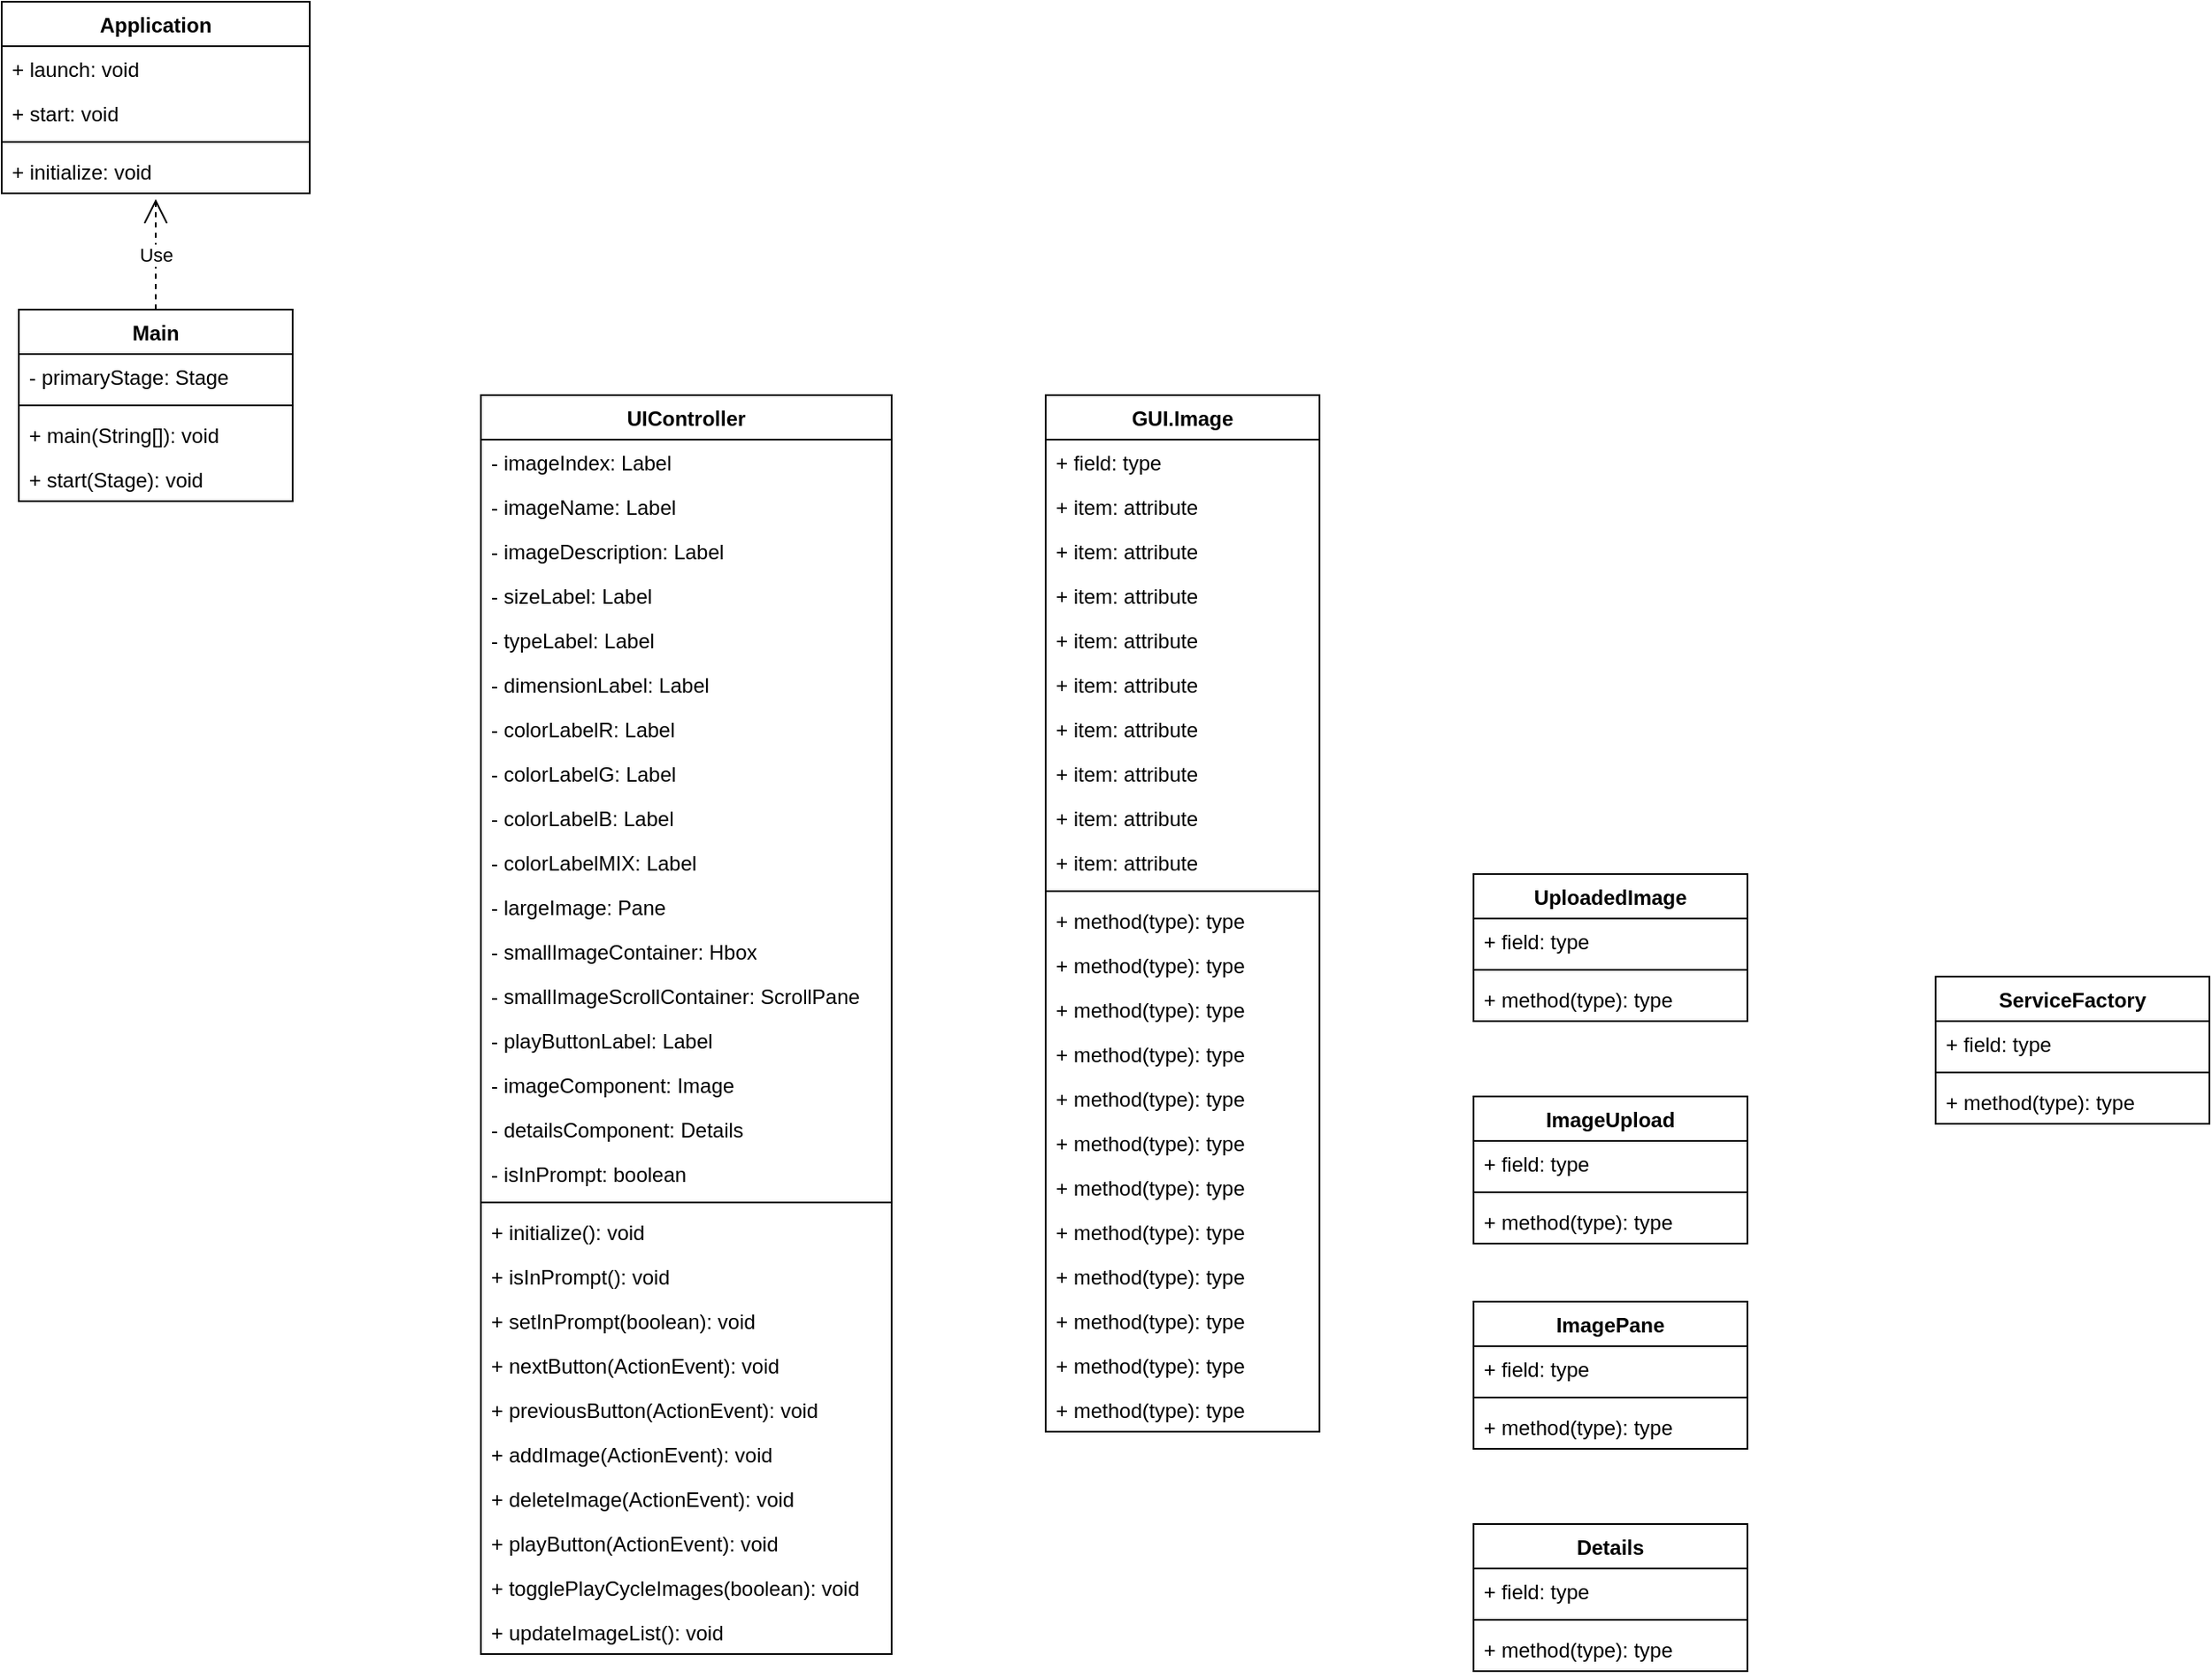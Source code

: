 <mxfile version="24.0.4" type="device">
  <diagram name="Page-1" id="onzbbAfy6-jw-FBBNRGV">
    <mxGraphModel dx="1593" dy="929" grid="1" gridSize="10" guides="1" tooltips="1" connect="1" arrows="1" fold="1" page="1" pageScale="1" pageWidth="2527" pageHeight="2169" math="0" shadow="0">
      <root>
        <mxCell id="0" />
        <mxCell id="1" parent="0" />
        <mxCell id="I33jPikv9vsH5OZ0fA4f-9" value="Application" style="swimlane;fontStyle=1;align=center;verticalAlign=top;childLayout=stackLayout;horizontal=1;startSize=26;horizontalStack=0;resizeParent=1;resizeParentMax=0;resizeLast=0;collapsible=1;marginBottom=0;whiteSpace=wrap;html=1;" parent="1" vertex="1">
          <mxGeometry x="150" y="70" width="180" height="112" as="geometry" />
        </mxCell>
        <mxCell id="I33jPikv9vsH5OZ0fA4f-10" value="+ launch: void" style="text;strokeColor=none;fillColor=none;align=left;verticalAlign=top;spacingLeft=4;spacingRight=4;overflow=hidden;rotatable=0;points=[[0,0.5],[1,0.5]];portConstraint=eastwest;whiteSpace=wrap;html=1;" parent="I33jPikv9vsH5OZ0fA4f-9" vertex="1">
          <mxGeometry y="26" width="180" height="26" as="geometry" />
        </mxCell>
        <mxCell id="I33jPikv9vsH5OZ0fA4f-18" value="+ start: void" style="text;strokeColor=none;fillColor=none;align=left;verticalAlign=top;spacingLeft=4;spacingRight=4;overflow=hidden;rotatable=0;points=[[0,0.5],[1,0.5]];portConstraint=eastwest;whiteSpace=wrap;html=1;" parent="I33jPikv9vsH5OZ0fA4f-9" vertex="1">
          <mxGeometry y="52" width="180" height="26" as="geometry" />
        </mxCell>
        <mxCell id="I33jPikv9vsH5OZ0fA4f-11" value="" style="line;strokeWidth=1;fillColor=none;align=left;verticalAlign=middle;spacingTop=-1;spacingLeft=3;spacingRight=3;rotatable=0;labelPosition=right;points=[];portConstraint=eastwest;strokeColor=inherit;" parent="I33jPikv9vsH5OZ0fA4f-9" vertex="1">
          <mxGeometry y="78" width="180" height="8" as="geometry" />
        </mxCell>
        <mxCell id="I33jPikv9vsH5OZ0fA4f-12" value="+ initialize: void" style="text;strokeColor=none;fillColor=none;align=left;verticalAlign=top;spacingLeft=4;spacingRight=4;overflow=hidden;rotatable=0;points=[[0,0.5],[1,0.5]];portConstraint=eastwest;whiteSpace=wrap;html=1;strokeWidth=1;" parent="I33jPikv9vsH5OZ0fA4f-9" vertex="1">
          <mxGeometry y="86" width="180" height="26" as="geometry" />
        </mxCell>
        <mxCell id="I33jPikv9vsH5OZ0fA4f-13" value="Main" style="swimlane;fontStyle=1;align=center;verticalAlign=top;childLayout=stackLayout;horizontal=1;startSize=26;horizontalStack=0;resizeParent=1;resizeParentMax=0;resizeLast=0;collapsible=1;marginBottom=0;whiteSpace=wrap;html=1;" parent="1" vertex="1">
          <mxGeometry x="160" y="250" width="160" height="112" as="geometry" />
        </mxCell>
        <mxCell id="I33jPikv9vsH5OZ0fA4f-21" value="Use" style="endArrow=open;endSize=12;dashed=1;html=1;rounded=0;entryX=0.5;entryY=1.128;entryDx=0;entryDy=0;entryPerimeter=0;" parent="I33jPikv9vsH5OZ0fA4f-13" target="I33jPikv9vsH5OZ0fA4f-12" edge="1">
          <mxGeometry width="160" relative="1" as="geometry">
            <mxPoint x="80" as="sourcePoint" />
            <mxPoint x="240" as="targetPoint" />
          </mxGeometry>
        </mxCell>
        <mxCell id="I33jPikv9vsH5OZ0fA4f-14" value="- primaryStage: Stage" style="text;strokeColor=none;fillColor=none;align=left;verticalAlign=top;spacingLeft=4;spacingRight=4;overflow=hidden;rotatable=0;points=[[0,0.5],[1,0.5]];portConstraint=eastwest;whiteSpace=wrap;html=1;" parent="I33jPikv9vsH5OZ0fA4f-13" vertex="1">
          <mxGeometry y="26" width="160" height="26" as="geometry" />
        </mxCell>
        <mxCell id="I33jPikv9vsH5OZ0fA4f-15" value="" style="line;strokeWidth=1;fillColor=none;align=left;verticalAlign=middle;spacingTop=-1;spacingLeft=3;spacingRight=3;rotatable=0;labelPosition=right;points=[];portConstraint=eastwest;strokeColor=inherit;" parent="I33jPikv9vsH5OZ0fA4f-13" vertex="1">
          <mxGeometry y="52" width="160" height="8" as="geometry" />
        </mxCell>
        <mxCell id="I33jPikv9vsH5OZ0fA4f-20" value="+ main(String[]): void" style="text;strokeColor=none;fillColor=none;align=left;verticalAlign=top;spacingLeft=4;spacingRight=4;overflow=hidden;rotatable=0;points=[[0,0.5],[1,0.5]];portConstraint=eastwest;whiteSpace=wrap;html=1;" parent="I33jPikv9vsH5OZ0fA4f-13" vertex="1">
          <mxGeometry y="60" width="160" height="26" as="geometry" />
        </mxCell>
        <mxCell id="I33jPikv9vsH5OZ0fA4f-16" value="+ start(Stage): void" style="text;strokeColor=none;fillColor=none;align=left;verticalAlign=top;spacingLeft=4;spacingRight=4;overflow=hidden;rotatable=0;points=[[0,0.5],[1,0.5]];portConstraint=eastwest;whiteSpace=wrap;html=1;" parent="I33jPikv9vsH5OZ0fA4f-13" vertex="1">
          <mxGeometry y="86" width="160" height="26" as="geometry" />
        </mxCell>
        <mxCell id="lHouocr3Qp6u23dLmQiz-1" value="UIController" style="swimlane;fontStyle=1;align=center;verticalAlign=top;childLayout=stackLayout;horizontal=1;startSize=26;horizontalStack=0;resizeParent=1;resizeParentMax=0;resizeLast=0;collapsible=1;marginBottom=0;whiteSpace=wrap;html=1;" vertex="1" parent="1">
          <mxGeometry x="430" y="300" width="240" height="736" as="geometry">
            <mxRectangle x="200" y="470" width="100" height="30" as="alternateBounds" />
          </mxGeometry>
        </mxCell>
        <mxCell id="lHouocr3Qp6u23dLmQiz-5" value="- imageIndex: Label&lt;span style=&quot;white-space: pre;&quot;&gt;&#x9;&lt;/span&gt;" style="text;strokeColor=none;fillColor=none;align=left;verticalAlign=top;spacingLeft=4;spacingRight=4;overflow=hidden;rotatable=0;points=[[0,0.5],[1,0.5]];portConstraint=eastwest;whiteSpace=wrap;html=1;" vertex="1" parent="lHouocr3Qp6u23dLmQiz-1">
          <mxGeometry y="26" width="240" height="26" as="geometry" />
        </mxCell>
        <mxCell id="lHouocr3Qp6u23dLmQiz-2" value="- imageName: Label" style="text;strokeColor=none;fillColor=none;align=left;verticalAlign=top;spacingLeft=4;spacingRight=4;overflow=hidden;rotatable=0;points=[[0,0.5],[1,0.5]];portConstraint=eastwest;whiteSpace=wrap;html=1;" vertex="1" parent="lHouocr3Qp6u23dLmQiz-1">
          <mxGeometry y="52" width="240" height="26" as="geometry" />
        </mxCell>
        <mxCell id="lHouocr3Qp6u23dLmQiz-6" value="- imageDescription: Label" style="text;strokeColor=none;fillColor=none;align=left;verticalAlign=top;spacingLeft=4;spacingRight=4;overflow=hidden;rotatable=0;points=[[0,0.5],[1,0.5]];portConstraint=eastwest;whiteSpace=wrap;html=1;" vertex="1" parent="lHouocr3Qp6u23dLmQiz-1">
          <mxGeometry y="78" width="240" height="26" as="geometry" />
        </mxCell>
        <mxCell id="lHouocr3Qp6u23dLmQiz-10" value="-&amp;nbsp;sizeLabel: Label" style="text;strokeColor=none;fillColor=none;align=left;verticalAlign=top;spacingLeft=4;spacingRight=4;overflow=hidden;rotatable=0;points=[[0,0.5],[1,0.5]];portConstraint=eastwest;whiteSpace=wrap;html=1;" vertex="1" parent="lHouocr3Qp6u23dLmQiz-1">
          <mxGeometry y="104" width="240" height="26" as="geometry" />
        </mxCell>
        <mxCell id="lHouocr3Qp6u23dLmQiz-11" value="-&amp;nbsp;typeLabel: Label" style="text;strokeColor=none;fillColor=none;align=left;verticalAlign=top;spacingLeft=4;spacingRight=4;overflow=hidden;rotatable=0;points=[[0,0.5],[1,0.5]];portConstraint=eastwest;whiteSpace=wrap;html=1;" vertex="1" parent="lHouocr3Qp6u23dLmQiz-1">
          <mxGeometry y="130" width="240" height="26" as="geometry" />
        </mxCell>
        <mxCell id="lHouocr3Qp6u23dLmQiz-14" value="-&amp;nbsp;dimensionLabel: Label" style="text;strokeColor=none;fillColor=none;align=left;verticalAlign=top;spacingLeft=4;spacingRight=4;overflow=hidden;rotatable=0;points=[[0,0.5],[1,0.5]];portConstraint=eastwest;whiteSpace=wrap;html=1;" vertex="1" parent="lHouocr3Qp6u23dLmQiz-1">
          <mxGeometry y="156" width="240" height="26" as="geometry" />
        </mxCell>
        <mxCell id="lHouocr3Qp6u23dLmQiz-15" value="-&amp;nbsp;colorLabelR: Label" style="text;strokeColor=none;fillColor=none;align=left;verticalAlign=top;spacingLeft=4;spacingRight=4;overflow=hidden;rotatable=0;points=[[0,0.5],[1,0.5]];portConstraint=eastwest;whiteSpace=wrap;html=1;" vertex="1" parent="lHouocr3Qp6u23dLmQiz-1">
          <mxGeometry y="182" width="240" height="26" as="geometry" />
        </mxCell>
        <mxCell id="lHouocr3Qp6u23dLmQiz-13" value="-&amp;nbsp;colorLabelG: Label" style="text;strokeColor=none;fillColor=none;align=left;verticalAlign=top;spacingLeft=4;spacingRight=4;overflow=hidden;rotatable=0;points=[[0,0.5],[1,0.5]];portConstraint=eastwest;whiteSpace=wrap;html=1;" vertex="1" parent="lHouocr3Qp6u23dLmQiz-1">
          <mxGeometry y="208" width="240" height="26" as="geometry" />
        </mxCell>
        <mxCell id="lHouocr3Qp6u23dLmQiz-12" value="-&amp;nbsp;colorLabelB: Label" style="text;strokeColor=none;fillColor=none;align=left;verticalAlign=top;spacingLeft=4;spacingRight=4;overflow=hidden;rotatable=0;points=[[0,0.5],[1,0.5]];portConstraint=eastwest;whiteSpace=wrap;html=1;" vertex="1" parent="lHouocr3Qp6u23dLmQiz-1">
          <mxGeometry y="234" width="240" height="26" as="geometry" />
        </mxCell>
        <mxCell id="lHouocr3Qp6u23dLmQiz-8" value="-&amp;nbsp;colorLabelMIX: Label" style="text;strokeColor=none;fillColor=none;align=left;verticalAlign=top;spacingLeft=4;spacingRight=4;overflow=hidden;rotatable=0;points=[[0,0.5],[1,0.5]];portConstraint=eastwest;whiteSpace=wrap;html=1;" vertex="1" parent="lHouocr3Qp6u23dLmQiz-1">
          <mxGeometry y="260" width="240" height="26" as="geometry" />
        </mxCell>
        <mxCell id="lHouocr3Qp6u23dLmQiz-18" value="-&amp;nbsp;largeImage: Pane" style="text;strokeColor=none;fillColor=none;align=left;verticalAlign=top;spacingLeft=4;spacingRight=4;overflow=hidden;rotatable=0;points=[[0,0.5],[1,0.5]];portConstraint=eastwest;whiteSpace=wrap;html=1;" vertex="1" parent="lHouocr3Qp6u23dLmQiz-1">
          <mxGeometry y="286" width="240" height="26" as="geometry" />
        </mxCell>
        <mxCell id="lHouocr3Qp6u23dLmQiz-20" value="-&amp;nbsp;smallImageContainer: Hbox" style="text;strokeColor=none;fillColor=none;align=left;verticalAlign=top;spacingLeft=4;spacingRight=4;overflow=hidden;rotatable=0;points=[[0,0.5],[1,0.5]];portConstraint=eastwest;whiteSpace=wrap;html=1;" vertex="1" parent="lHouocr3Qp6u23dLmQiz-1">
          <mxGeometry y="312" width="240" height="26" as="geometry" />
        </mxCell>
        <mxCell id="lHouocr3Qp6u23dLmQiz-19" value="-&amp;nbsp;smallImageScrollContainer: ScrollPane" style="text;strokeColor=none;fillColor=none;align=left;verticalAlign=top;spacingLeft=4;spacingRight=4;overflow=hidden;rotatable=0;points=[[0,0.5],[1,0.5]];portConstraint=eastwest;whiteSpace=wrap;html=1;" vertex="1" parent="lHouocr3Qp6u23dLmQiz-1">
          <mxGeometry y="338" width="240" height="26" as="geometry" />
        </mxCell>
        <mxCell id="lHouocr3Qp6u23dLmQiz-17" value="-&amp;nbsp;playButtonLabel: Label" style="text;strokeColor=none;fillColor=none;align=left;verticalAlign=top;spacingLeft=4;spacingRight=4;overflow=hidden;rotatable=0;points=[[0,0.5],[1,0.5]];portConstraint=eastwest;whiteSpace=wrap;html=1;" vertex="1" parent="lHouocr3Qp6u23dLmQiz-1">
          <mxGeometry y="364" width="240" height="26" as="geometry" />
        </mxCell>
        <mxCell id="lHouocr3Qp6u23dLmQiz-9" value="-&amp;nbsp;imageComponent: Image" style="text;strokeColor=none;fillColor=none;align=left;verticalAlign=top;spacingLeft=4;spacingRight=4;overflow=hidden;rotatable=0;points=[[0,0.5],[1,0.5]];portConstraint=eastwest;whiteSpace=wrap;html=1;" vertex="1" parent="lHouocr3Qp6u23dLmQiz-1">
          <mxGeometry y="390" width="240" height="26" as="geometry" />
        </mxCell>
        <mxCell id="lHouocr3Qp6u23dLmQiz-16" value="-&amp;nbsp;detailsComponent: Details" style="text;strokeColor=none;fillColor=none;align=left;verticalAlign=top;spacingLeft=4;spacingRight=4;overflow=hidden;rotatable=0;points=[[0,0.5],[1,0.5]];portConstraint=eastwest;whiteSpace=wrap;html=1;" vertex="1" parent="lHouocr3Qp6u23dLmQiz-1">
          <mxGeometry y="416" width="240" height="26" as="geometry" />
        </mxCell>
        <mxCell id="lHouocr3Qp6u23dLmQiz-7" value="-&amp;nbsp;isInPrompt: boolean" style="text;strokeColor=none;fillColor=none;align=left;verticalAlign=top;spacingLeft=4;spacingRight=4;overflow=hidden;rotatable=0;points=[[0,0.5],[1,0.5]];portConstraint=eastwest;whiteSpace=wrap;html=1;" vertex="1" parent="lHouocr3Qp6u23dLmQiz-1">
          <mxGeometry y="442" width="240" height="26" as="geometry" />
        </mxCell>
        <mxCell id="lHouocr3Qp6u23dLmQiz-3" value="" style="line;strokeWidth=1;fillColor=none;align=left;verticalAlign=middle;spacingTop=-1;spacingLeft=3;spacingRight=3;rotatable=0;labelPosition=right;points=[];portConstraint=eastwest;strokeColor=inherit;" vertex="1" parent="lHouocr3Qp6u23dLmQiz-1">
          <mxGeometry y="468" width="240" height="8" as="geometry" />
        </mxCell>
        <mxCell id="lHouocr3Qp6u23dLmQiz-4" value="+ initialize(): void" style="text;strokeColor=none;fillColor=none;align=left;verticalAlign=top;spacingLeft=4;spacingRight=4;overflow=hidden;rotatable=0;points=[[0,0.5],[1,0.5]];portConstraint=eastwest;whiteSpace=wrap;html=1;" vertex="1" parent="lHouocr3Qp6u23dLmQiz-1">
          <mxGeometry y="476" width="240" height="26" as="geometry" />
        </mxCell>
        <mxCell id="lHouocr3Qp6u23dLmQiz-23" value="+&amp;nbsp;isInPrompt(): void" style="text;strokeColor=none;fillColor=none;align=left;verticalAlign=top;spacingLeft=4;spacingRight=4;overflow=hidden;rotatable=0;points=[[0,0.5],[1,0.5]];portConstraint=eastwest;whiteSpace=wrap;html=1;" vertex="1" parent="lHouocr3Qp6u23dLmQiz-1">
          <mxGeometry y="502" width="240" height="26" as="geometry" />
        </mxCell>
        <mxCell id="lHouocr3Qp6u23dLmQiz-25" value="+&amp;nbsp;setInPrompt(boolean): void" style="text;strokeColor=none;fillColor=none;align=left;verticalAlign=top;spacingLeft=4;spacingRight=4;overflow=hidden;rotatable=0;points=[[0,0.5],[1,0.5]];portConstraint=eastwest;whiteSpace=wrap;html=1;" vertex="1" parent="lHouocr3Qp6u23dLmQiz-1">
          <mxGeometry y="528" width="240" height="26" as="geometry" />
        </mxCell>
        <mxCell id="lHouocr3Qp6u23dLmQiz-29" value="+&amp;nbsp;nextButton(ActionEvent): void" style="text;strokeColor=none;fillColor=none;align=left;verticalAlign=top;spacingLeft=4;spacingRight=4;overflow=hidden;rotatable=0;points=[[0,0.5],[1,0.5]];portConstraint=eastwest;whiteSpace=wrap;html=1;" vertex="1" parent="lHouocr3Qp6u23dLmQiz-1">
          <mxGeometry y="554" width="240" height="26" as="geometry" />
        </mxCell>
        <mxCell id="lHouocr3Qp6u23dLmQiz-30" value="+&amp;nbsp;previousButton(ActionEvent): void" style="text;strokeColor=none;fillColor=none;align=left;verticalAlign=top;spacingLeft=4;spacingRight=4;overflow=hidden;rotatable=0;points=[[0,0.5],[1,0.5]];portConstraint=eastwest;whiteSpace=wrap;html=1;" vertex="1" parent="lHouocr3Qp6u23dLmQiz-1">
          <mxGeometry y="580" width="240" height="26" as="geometry" />
        </mxCell>
        <mxCell id="lHouocr3Qp6u23dLmQiz-28" value="+&amp;nbsp;addImage(ActionEvent): void" style="text;strokeColor=none;fillColor=none;align=left;verticalAlign=top;spacingLeft=4;spacingRight=4;overflow=hidden;rotatable=0;points=[[0,0.5],[1,0.5]];portConstraint=eastwest;whiteSpace=wrap;html=1;" vertex="1" parent="lHouocr3Qp6u23dLmQiz-1">
          <mxGeometry y="606" width="240" height="26" as="geometry" />
        </mxCell>
        <mxCell id="lHouocr3Qp6u23dLmQiz-27" value="+&amp;nbsp;deleteImage(ActionEvent): void" style="text;strokeColor=none;fillColor=none;align=left;verticalAlign=top;spacingLeft=4;spacingRight=4;overflow=hidden;rotatable=0;points=[[0,0.5],[1,0.5]];portConstraint=eastwest;whiteSpace=wrap;html=1;" vertex="1" parent="lHouocr3Qp6u23dLmQiz-1">
          <mxGeometry y="632" width="240" height="26" as="geometry" />
        </mxCell>
        <mxCell id="lHouocr3Qp6u23dLmQiz-26" value="+&amp;nbsp;playButton(ActionEvent): void" style="text;strokeColor=none;fillColor=none;align=left;verticalAlign=top;spacingLeft=4;spacingRight=4;overflow=hidden;rotatable=0;points=[[0,0.5],[1,0.5]];portConstraint=eastwest;whiteSpace=wrap;html=1;" vertex="1" parent="lHouocr3Qp6u23dLmQiz-1">
          <mxGeometry y="658" width="240" height="26" as="geometry" />
        </mxCell>
        <mxCell id="lHouocr3Qp6u23dLmQiz-24" value="+&amp;nbsp;togglePlayCycleImages(boolean): void" style="text;strokeColor=none;fillColor=none;align=left;verticalAlign=top;spacingLeft=4;spacingRight=4;overflow=hidden;rotatable=0;points=[[0,0.5],[1,0.5]];portConstraint=eastwest;whiteSpace=wrap;html=1;" vertex="1" parent="lHouocr3Qp6u23dLmQiz-1">
          <mxGeometry y="684" width="240" height="26" as="geometry" />
        </mxCell>
        <mxCell id="lHouocr3Qp6u23dLmQiz-22" value="+&amp;nbsp;updateImageList(): void" style="text;strokeColor=none;fillColor=none;align=left;verticalAlign=top;spacingLeft=4;spacingRight=4;overflow=hidden;rotatable=0;points=[[0,0.5],[1,0.5]];portConstraint=eastwest;whiteSpace=wrap;html=1;" vertex="1" parent="lHouocr3Qp6u23dLmQiz-1">
          <mxGeometry y="710" width="240" height="26" as="geometry" />
        </mxCell>
        <mxCell id="lHouocr3Qp6u23dLmQiz-35" value="UploadedImage" style="swimlane;fontStyle=1;align=center;verticalAlign=top;childLayout=stackLayout;horizontal=1;startSize=26;horizontalStack=0;resizeParent=1;resizeParentMax=0;resizeLast=0;collapsible=1;marginBottom=0;whiteSpace=wrap;html=1;" vertex="1" parent="1">
          <mxGeometry x="1010" y="580" width="160" height="86" as="geometry" />
        </mxCell>
        <mxCell id="lHouocr3Qp6u23dLmQiz-36" value="+ field: type" style="text;strokeColor=none;fillColor=none;align=left;verticalAlign=top;spacingLeft=4;spacingRight=4;overflow=hidden;rotatable=0;points=[[0,0.5],[1,0.5]];portConstraint=eastwest;whiteSpace=wrap;html=1;" vertex="1" parent="lHouocr3Qp6u23dLmQiz-35">
          <mxGeometry y="26" width="160" height="26" as="geometry" />
        </mxCell>
        <mxCell id="lHouocr3Qp6u23dLmQiz-37" value="" style="line;strokeWidth=1;fillColor=none;align=left;verticalAlign=middle;spacingTop=-1;spacingLeft=3;spacingRight=3;rotatable=0;labelPosition=right;points=[];portConstraint=eastwest;strokeColor=inherit;" vertex="1" parent="lHouocr3Qp6u23dLmQiz-35">
          <mxGeometry y="52" width="160" height="8" as="geometry" />
        </mxCell>
        <mxCell id="lHouocr3Qp6u23dLmQiz-38" value="+ method(type): type" style="text;strokeColor=none;fillColor=none;align=left;verticalAlign=top;spacingLeft=4;spacingRight=4;overflow=hidden;rotatable=0;points=[[0,0.5],[1,0.5]];portConstraint=eastwest;whiteSpace=wrap;html=1;" vertex="1" parent="lHouocr3Qp6u23dLmQiz-35">
          <mxGeometry y="60" width="160" height="26" as="geometry" />
        </mxCell>
        <mxCell id="lHouocr3Qp6u23dLmQiz-39" value="ImageUpload" style="swimlane;fontStyle=1;align=center;verticalAlign=top;childLayout=stackLayout;horizontal=1;startSize=26;horizontalStack=0;resizeParent=1;resizeParentMax=0;resizeLast=0;collapsible=1;marginBottom=0;whiteSpace=wrap;html=1;" vertex="1" parent="1">
          <mxGeometry x="1010" y="710" width="160" height="86" as="geometry" />
        </mxCell>
        <mxCell id="lHouocr3Qp6u23dLmQiz-40" value="+ field: type" style="text;strokeColor=none;fillColor=none;align=left;verticalAlign=top;spacingLeft=4;spacingRight=4;overflow=hidden;rotatable=0;points=[[0,0.5],[1,0.5]];portConstraint=eastwest;whiteSpace=wrap;html=1;" vertex="1" parent="lHouocr3Qp6u23dLmQiz-39">
          <mxGeometry y="26" width="160" height="26" as="geometry" />
        </mxCell>
        <mxCell id="lHouocr3Qp6u23dLmQiz-41" value="" style="line;strokeWidth=1;fillColor=none;align=left;verticalAlign=middle;spacingTop=-1;spacingLeft=3;spacingRight=3;rotatable=0;labelPosition=right;points=[];portConstraint=eastwest;strokeColor=inherit;" vertex="1" parent="lHouocr3Qp6u23dLmQiz-39">
          <mxGeometry y="52" width="160" height="8" as="geometry" />
        </mxCell>
        <mxCell id="lHouocr3Qp6u23dLmQiz-42" value="+ method(type): type" style="text;strokeColor=none;fillColor=none;align=left;verticalAlign=top;spacingLeft=4;spacingRight=4;overflow=hidden;rotatable=0;points=[[0,0.5],[1,0.5]];portConstraint=eastwest;whiteSpace=wrap;html=1;" vertex="1" parent="lHouocr3Qp6u23dLmQiz-39">
          <mxGeometry y="60" width="160" height="26" as="geometry" />
        </mxCell>
        <mxCell id="lHouocr3Qp6u23dLmQiz-43" value="ImagePane" style="swimlane;fontStyle=1;align=center;verticalAlign=top;childLayout=stackLayout;horizontal=1;startSize=26;horizontalStack=0;resizeParent=1;resizeParentMax=0;resizeLast=0;collapsible=1;marginBottom=0;whiteSpace=wrap;html=1;" vertex="1" parent="1">
          <mxGeometry x="1010" y="830" width="160" height="86" as="geometry" />
        </mxCell>
        <mxCell id="lHouocr3Qp6u23dLmQiz-44" value="+ field: type" style="text;strokeColor=none;fillColor=none;align=left;verticalAlign=top;spacingLeft=4;spacingRight=4;overflow=hidden;rotatable=0;points=[[0,0.5],[1,0.5]];portConstraint=eastwest;whiteSpace=wrap;html=1;" vertex="1" parent="lHouocr3Qp6u23dLmQiz-43">
          <mxGeometry y="26" width="160" height="26" as="geometry" />
        </mxCell>
        <mxCell id="lHouocr3Qp6u23dLmQiz-45" value="" style="line;strokeWidth=1;fillColor=none;align=left;verticalAlign=middle;spacingTop=-1;spacingLeft=3;spacingRight=3;rotatable=0;labelPosition=right;points=[];portConstraint=eastwest;strokeColor=inherit;" vertex="1" parent="lHouocr3Qp6u23dLmQiz-43">
          <mxGeometry y="52" width="160" height="8" as="geometry" />
        </mxCell>
        <mxCell id="lHouocr3Qp6u23dLmQiz-46" value="+ method(type): type" style="text;strokeColor=none;fillColor=none;align=left;verticalAlign=top;spacingLeft=4;spacingRight=4;overflow=hidden;rotatable=0;points=[[0,0.5],[1,0.5]];portConstraint=eastwest;whiteSpace=wrap;html=1;" vertex="1" parent="lHouocr3Qp6u23dLmQiz-43">
          <mxGeometry y="60" width="160" height="26" as="geometry" />
        </mxCell>
        <mxCell id="lHouocr3Qp6u23dLmQiz-47" value="GUI.Image" style="swimlane;fontStyle=1;align=center;verticalAlign=top;childLayout=stackLayout;horizontal=1;startSize=26;horizontalStack=0;resizeParent=1;resizeParentMax=0;resizeLast=0;collapsible=1;marginBottom=0;whiteSpace=wrap;html=1;" vertex="1" parent="1">
          <mxGeometry x="760" y="300" width="160" height="606" as="geometry" />
        </mxCell>
        <mxCell id="lHouocr3Qp6u23dLmQiz-48" value="+ field: type" style="text;strokeColor=none;fillColor=none;align=left;verticalAlign=top;spacingLeft=4;spacingRight=4;overflow=hidden;rotatable=0;points=[[0,0.5],[1,0.5]];portConstraint=eastwest;whiteSpace=wrap;html=1;" vertex="1" parent="lHouocr3Qp6u23dLmQiz-47">
          <mxGeometry y="26" width="160" height="26" as="geometry" />
        </mxCell>
        <mxCell id="lHouocr3Qp6u23dLmQiz-59" value="+ item: attribute" style="text;strokeColor=none;fillColor=none;align=left;verticalAlign=top;spacingLeft=4;spacingRight=4;overflow=hidden;rotatable=0;points=[[0,0.5],[1,0.5]];portConstraint=eastwest;whiteSpace=wrap;html=1;" vertex="1" parent="lHouocr3Qp6u23dLmQiz-47">
          <mxGeometry y="52" width="160" height="26" as="geometry" />
        </mxCell>
        <mxCell id="lHouocr3Qp6u23dLmQiz-60" value="+ item: attribute" style="text;strokeColor=none;fillColor=none;align=left;verticalAlign=top;spacingLeft=4;spacingRight=4;overflow=hidden;rotatable=0;points=[[0,0.5],[1,0.5]];portConstraint=eastwest;whiteSpace=wrap;html=1;" vertex="1" parent="lHouocr3Qp6u23dLmQiz-47">
          <mxGeometry y="78" width="160" height="26" as="geometry" />
        </mxCell>
        <mxCell id="lHouocr3Qp6u23dLmQiz-63" value="+ item: attribute" style="text;strokeColor=none;fillColor=none;align=left;verticalAlign=top;spacingLeft=4;spacingRight=4;overflow=hidden;rotatable=0;points=[[0,0.5],[1,0.5]];portConstraint=eastwest;whiteSpace=wrap;html=1;" vertex="1" parent="lHouocr3Qp6u23dLmQiz-47">
          <mxGeometry y="104" width="160" height="26" as="geometry" />
        </mxCell>
        <mxCell id="lHouocr3Qp6u23dLmQiz-66" value="+ item: attribute" style="text;strokeColor=none;fillColor=none;align=left;verticalAlign=top;spacingLeft=4;spacingRight=4;overflow=hidden;rotatable=0;points=[[0,0.5],[1,0.5]];portConstraint=eastwest;whiteSpace=wrap;html=1;" vertex="1" parent="lHouocr3Qp6u23dLmQiz-47">
          <mxGeometry y="130" width="160" height="26" as="geometry" />
        </mxCell>
        <mxCell id="lHouocr3Qp6u23dLmQiz-67" value="+ item: attribute" style="text;strokeColor=none;fillColor=none;align=left;verticalAlign=top;spacingLeft=4;spacingRight=4;overflow=hidden;rotatable=0;points=[[0,0.5],[1,0.5]];portConstraint=eastwest;whiteSpace=wrap;html=1;" vertex="1" parent="lHouocr3Qp6u23dLmQiz-47">
          <mxGeometry y="156" width="160" height="26" as="geometry" />
        </mxCell>
        <mxCell id="lHouocr3Qp6u23dLmQiz-65" value="+ item: attribute" style="text;strokeColor=none;fillColor=none;align=left;verticalAlign=top;spacingLeft=4;spacingRight=4;overflow=hidden;rotatable=0;points=[[0,0.5],[1,0.5]];portConstraint=eastwest;whiteSpace=wrap;html=1;" vertex="1" parent="lHouocr3Qp6u23dLmQiz-47">
          <mxGeometry y="182" width="160" height="26" as="geometry" />
        </mxCell>
        <mxCell id="lHouocr3Qp6u23dLmQiz-64" value="+ item: attribute" style="text;strokeColor=none;fillColor=none;align=left;verticalAlign=top;spacingLeft=4;spacingRight=4;overflow=hidden;rotatable=0;points=[[0,0.5],[1,0.5]];portConstraint=eastwest;whiteSpace=wrap;html=1;" vertex="1" parent="lHouocr3Qp6u23dLmQiz-47">
          <mxGeometry y="208" width="160" height="26" as="geometry" />
        </mxCell>
        <mxCell id="lHouocr3Qp6u23dLmQiz-62" value="+ item: attribute" style="text;strokeColor=none;fillColor=none;align=left;verticalAlign=top;spacingLeft=4;spacingRight=4;overflow=hidden;rotatable=0;points=[[0,0.5],[1,0.5]];portConstraint=eastwest;whiteSpace=wrap;html=1;" vertex="1" parent="lHouocr3Qp6u23dLmQiz-47">
          <mxGeometry y="234" width="160" height="26" as="geometry" />
        </mxCell>
        <mxCell id="lHouocr3Qp6u23dLmQiz-61" value="+ item: attribute" style="text;strokeColor=none;fillColor=none;align=left;verticalAlign=top;spacingLeft=4;spacingRight=4;overflow=hidden;rotatable=0;points=[[0,0.5],[1,0.5]];portConstraint=eastwest;whiteSpace=wrap;html=1;" vertex="1" parent="lHouocr3Qp6u23dLmQiz-47">
          <mxGeometry y="260" width="160" height="26" as="geometry" />
        </mxCell>
        <mxCell id="lHouocr3Qp6u23dLmQiz-49" value="" style="line;strokeWidth=1;fillColor=none;align=left;verticalAlign=middle;spacingTop=-1;spacingLeft=3;spacingRight=3;rotatable=0;labelPosition=right;points=[];portConstraint=eastwest;strokeColor=inherit;" vertex="1" parent="lHouocr3Qp6u23dLmQiz-47">
          <mxGeometry y="286" width="160" height="8" as="geometry" />
        </mxCell>
        <mxCell id="lHouocr3Qp6u23dLmQiz-68" value="+ method(type): type" style="text;strokeColor=none;fillColor=none;align=left;verticalAlign=top;spacingLeft=4;spacingRight=4;overflow=hidden;rotatable=0;points=[[0,0.5],[1,0.5]];portConstraint=eastwest;whiteSpace=wrap;html=1;" vertex="1" parent="lHouocr3Qp6u23dLmQiz-47">
          <mxGeometry y="294" width="160" height="26" as="geometry" />
        </mxCell>
        <mxCell id="lHouocr3Qp6u23dLmQiz-70" value="+ method(type): type" style="text;strokeColor=none;fillColor=none;align=left;verticalAlign=top;spacingLeft=4;spacingRight=4;overflow=hidden;rotatable=0;points=[[0,0.5],[1,0.5]];portConstraint=eastwest;whiteSpace=wrap;html=1;" vertex="1" parent="lHouocr3Qp6u23dLmQiz-47">
          <mxGeometry y="320" width="160" height="26" as="geometry" />
        </mxCell>
        <mxCell id="lHouocr3Qp6u23dLmQiz-72" value="+ method(type): type" style="text;strokeColor=none;fillColor=none;align=left;verticalAlign=top;spacingLeft=4;spacingRight=4;overflow=hidden;rotatable=0;points=[[0,0.5],[1,0.5]];portConstraint=eastwest;whiteSpace=wrap;html=1;" vertex="1" parent="lHouocr3Qp6u23dLmQiz-47">
          <mxGeometry y="346" width="160" height="26" as="geometry" />
        </mxCell>
        <mxCell id="lHouocr3Qp6u23dLmQiz-74" value="+ method(type): type" style="text;strokeColor=none;fillColor=none;align=left;verticalAlign=top;spacingLeft=4;spacingRight=4;overflow=hidden;rotatable=0;points=[[0,0.5],[1,0.5]];portConstraint=eastwest;whiteSpace=wrap;html=1;" vertex="1" parent="lHouocr3Qp6u23dLmQiz-47">
          <mxGeometry y="372" width="160" height="26" as="geometry" />
        </mxCell>
        <mxCell id="lHouocr3Qp6u23dLmQiz-75" value="+ method(type): type" style="text;strokeColor=none;fillColor=none;align=left;verticalAlign=top;spacingLeft=4;spacingRight=4;overflow=hidden;rotatable=0;points=[[0,0.5],[1,0.5]];portConstraint=eastwest;whiteSpace=wrap;html=1;" vertex="1" parent="lHouocr3Qp6u23dLmQiz-47">
          <mxGeometry y="398" width="160" height="26" as="geometry" />
        </mxCell>
        <mxCell id="lHouocr3Qp6u23dLmQiz-77" value="+ method(type): type" style="text;strokeColor=none;fillColor=none;align=left;verticalAlign=top;spacingLeft=4;spacingRight=4;overflow=hidden;rotatable=0;points=[[0,0.5],[1,0.5]];portConstraint=eastwest;whiteSpace=wrap;html=1;" vertex="1" parent="lHouocr3Qp6u23dLmQiz-47">
          <mxGeometry y="424" width="160" height="26" as="geometry" />
        </mxCell>
        <mxCell id="lHouocr3Qp6u23dLmQiz-78" value="+ method(type): type" style="text;strokeColor=none;fillColor=none;align=left;verticalAlign=top;spacingLeft=4;spacingRight=4;overflow=hidden;rotatable=0;points=[[0,0.5],[1,0.5]];portConstraint=eastwest;whiteSpace=wrap;html=1;" vertex="1" parent="lHouocr3Qp6u23dLmQiz-47">
          <mxGeometry y="450" width="160" height="26" as="geometry" />
        </mxCell>
        <mxCell id="lHouocr3Qp6u23dLmQiz-76" value="+ method(type): type" style="text;strokeColor=none;fillColor=none;align=left;verticalAlign=top;spacingLeft=4;spacingRight=4;overflow=hidden;rotatable=0;points=[[0,0.5],[1,0.5]];portConstraint=eastwest;whiteSpace=wrap;html=1;" vertex="1" parent="lHouocr3Qp6u23dLmQiz-47">
          <mxGeometry y="476" width="160" height="26" as="geometry" />
        </mxCell>
        <mxCell id="lHouocr3Qp6u23dLmQiz-73" value="+ method(type): type" style="text;strokeColor=none;fillColor=none;align=left;verticalAlign=top;spacingLeft=4;spacingRight=4;overflow=hidden;rotatable=0;points=[[0,0.5],[1,0.5]];portConstraint=eastwest;whiteSpace=wrap;html=1;" vertex="1" parent="lHouocr3Qp6u23dLmQiz-47">
          <mxGeometry y="502" width="160" height="26" as="geometry" />
        </mxCell>
        <mxCell id="lHouocr3Qp6u23dLmQiz-71" value="+ method(type): type" style="text;strokeColor=none;fillColor=none;align=left;verticalAlign=top;spacingLeft=4;spacingRight=4;overflow=hidden;rotatable=0;points=[[0,0.5],[1,0.5]];portConstraint=eastwest;whiteSpace=wrap;html=1;" vertex="1" parent="lHouocr3Qp6u23dLmQiz-47">
          <mxGeometry y="528" width="160" height="26" as="geometry" />
        </mxCell>
        <mxCell id="lHouocr3Qp6u23dLmQiz-69" value="+ method(type): type" style="text;strokeColor=none;fillColor=none;align=left;verticalAlign=top;spacingLeft=4;spacingRight=4;overflow=hidden;rotatable=0;points=[[0,0.5],[1,0.5]];portConstraint=eastwest;whiteSpace=wrap;html=1;" vertex="1" parent="lHouocr3Qp6u23dLmQiz-47">
          <mxGeometry y="554" width="160" height="26" as="geometry" />
        </mxCell>
        <mxCell id="lHouocr3Qp6u23dLmQiz-50" value="+ method(type): type" style="text;strokeColor=none;fillColor=none;align=left;verticalAlign=top;spacingLeft=4;spacingRight=4;overflow=hidden;rotatable=0;points=[[0,0.5],[1,0.5]];portConstraint=eastwest;whiteSpace=wrap;html=1;" vertex="1" parent="lHouocr3Qp6u23dLmQiz-47">
          <mxGeometry y="580" width="160" height="26" as="geometry" />
        </mxCell>
        <mxCell id="lHouocr3Qp6u23dLmQiz-51" value="Details" style="swimlane;fontStyle=1;align=center;verticalAlign=top;childLayout=stackLayout;horizontal=1;startSize=26;horizontalStack=0;resizeParent=1;resizeParentMax=0;resizeLast=0;collapsible=1;marginBottom=0;whiteSpace=wrap;html=1;" vertex="1" parent="1">
          <mxGeometry x="1010" y="960" width="160" height="86" as="geometry" />
        </mxCell>
        <mxCell id="lHouocr3Qp6u23dLmQiz-52" value="+ field: type" style="text;strokeColor=none;fillColor=none;align=left;verticalAlign=top;spacingLeft=4;spacingRight=4;overflow=hidden;rotatable=0;points=[[0,0.5],[1,0.5]];portConstraint=eastwest;whiteSpace=wrap;html=1;" vertex="1" parent="lHouocr3Qp6u23dLmQiz-51">
          <mxGeometry y="26" width="160" height="26" as="geometry" />
        </mxCell>
        <mxCell id="lHouocr3Qp6u23dLmQiz-53" value="" style="line;strokeWidth=1;fillColor=none;align=left;verticalAlign=middle;spacingTop=-1;spacingLeft=3;spacingRight=3;rotatable=0;labelPosition=right;points=[];portConstraint=eastwest;strokeColor=inherit;" vertex="1" parent="lHouocr3Qp6u23dLmQiz-51">
          <mxGeometry y="52" width="160" height="8" as="geometry" />
        </mxCell>
        <mxCell id="lHouocr3Qp6u23dLmQiz-54" value="+ method(type): type" style="text;strokeColor=none;fillColor=none;align=left;verticalAlign=top;spacingLeft=4;spacingRight=4;overflow=hidden;rotatable=0;points=[[0,0.5],[1,0.5]];portConstraint=eastwest;whiteSpace=wrap;html=1;" vertex="1" parent="lHouocr3Qp6u23dLmQiz-51">
          <mxGeometry y="60" width="160" height="26" as="geometry" />
        </mxCell>
        <mxCell id="lHouocr3Qp6u23dLmQiz-55" value="ServiceFactory" style="swimlane;fontStyle=1;align=center;verticalAlign=top;childLayout=stackLayout;horizontal=1;startSize=26;horizontalStack=0;resizeParent=1;resizeParentMax=0;resizeLast=0;collapsible=1;marginBottom=0;whiteSpace=wrap;html=1;" vertex="1" parent="1">
          <mxGeometry x="1280" y="640" width="160" height="86" as="geometry" />
        </mxCell>
        <mxCell id="lHouocr3Qp6u23dLmQiz-56" value="+ field: type" style="text;strokeColor=none;fillColor=none;align=left;verticalAlign=top;spacingLeft=4;spacingRight=4;overflow=hidden;rotatable=0;points=[[0,0.5],[1,0.5]];portConstraint=eastwest;whiteSpace=wrap;html=1;" vertex="1" parent="lHouocr3Qp6u23dLmQiz-55">
          <mxGeometry y="26" width="160" height="26" as="geometry" />
        </mxCell>
        <mxCell id="lHouocr3Qp6u23dLmQiz-57" value="" style="line;strokeWidth=1;fillColor=none;align=left;verticalAlign=middle;spacingTop=-1;spacingLeft=3;spacingRight=3;rotatable=0;labelPosition=right;points=[];portConstraint=eastwest;strokeColor=inherit;" vertex="1" parent="lHouocr3Qp6u23dLmQiz-55">
          <mxGeometry y="52" width="160" height="8" as="geometry" />
        </mxCell>
        <mxCell id="lHouocr3Qp6u23dLmQiz-58" value="+ method(type): type" style="text;strokeColor=none;fillColor=none;align=left;verticalAlign=top;spacingLeft=4;spacingRight=4;overflow=hidden;rotatable=0;points=[[0,0.5],[1,0.5]];portConstraint=eastwest;whiteSpace=wrap;html=1;" vertex="1" parent="lHouocr3Qp6u23dLmQiz-55">
          <mxGeometry y="60" width="160" height="26" as="geometry" />
        </mxCell>
      </root>
    </mxGraphModel>
  </diagram>
</mxfile>
